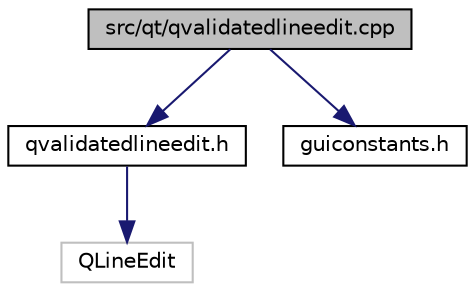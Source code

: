 digraph "src/qt/qvalidatedlineedit.cpp"
{
  edge [fontname="Helvetica",fontsize="10",labelfontname="Helvetica",labelfontsize="10"];
  node [fontname="Helvetica",fontsize="10",shape=record];
  Node0 [label="src/qt/qvalidatedlineedit.cpp",height=0.2,width=0.4,color="black", fillcolor="grey75", style="filled", fontcolor="black"];
  Node0 -> Node1 [color="midnightblue",fontsize="10",style="solid",fontname="Helvetica"];
  Node1 [label="qvalidatedlineedit.h",height=0.2,width=0.4,color="black", fillcolor="white", style="filled",URL="$de/d3e/qvalidatedlineedit_8h.html"];
  Node1 -> Node2 [color="midnightblue",fontsize="10",style="solid",fontname="Helvetica"];
  Node2 [label="QLineEdit",height=0.2,width=0.4,color="grey75", fillcolor="white", style="filled"];
  Node0 -> Node3 [color="midnightblue",fontsize="10",style="solid",fontname="Helvetica"];
  Node3 [label="guiconstants.h",height=0.2,width=0.4,color="black", fillcolor="white", style="filled",URL="$d6/df4/guiconstants_8h.html"];
}

